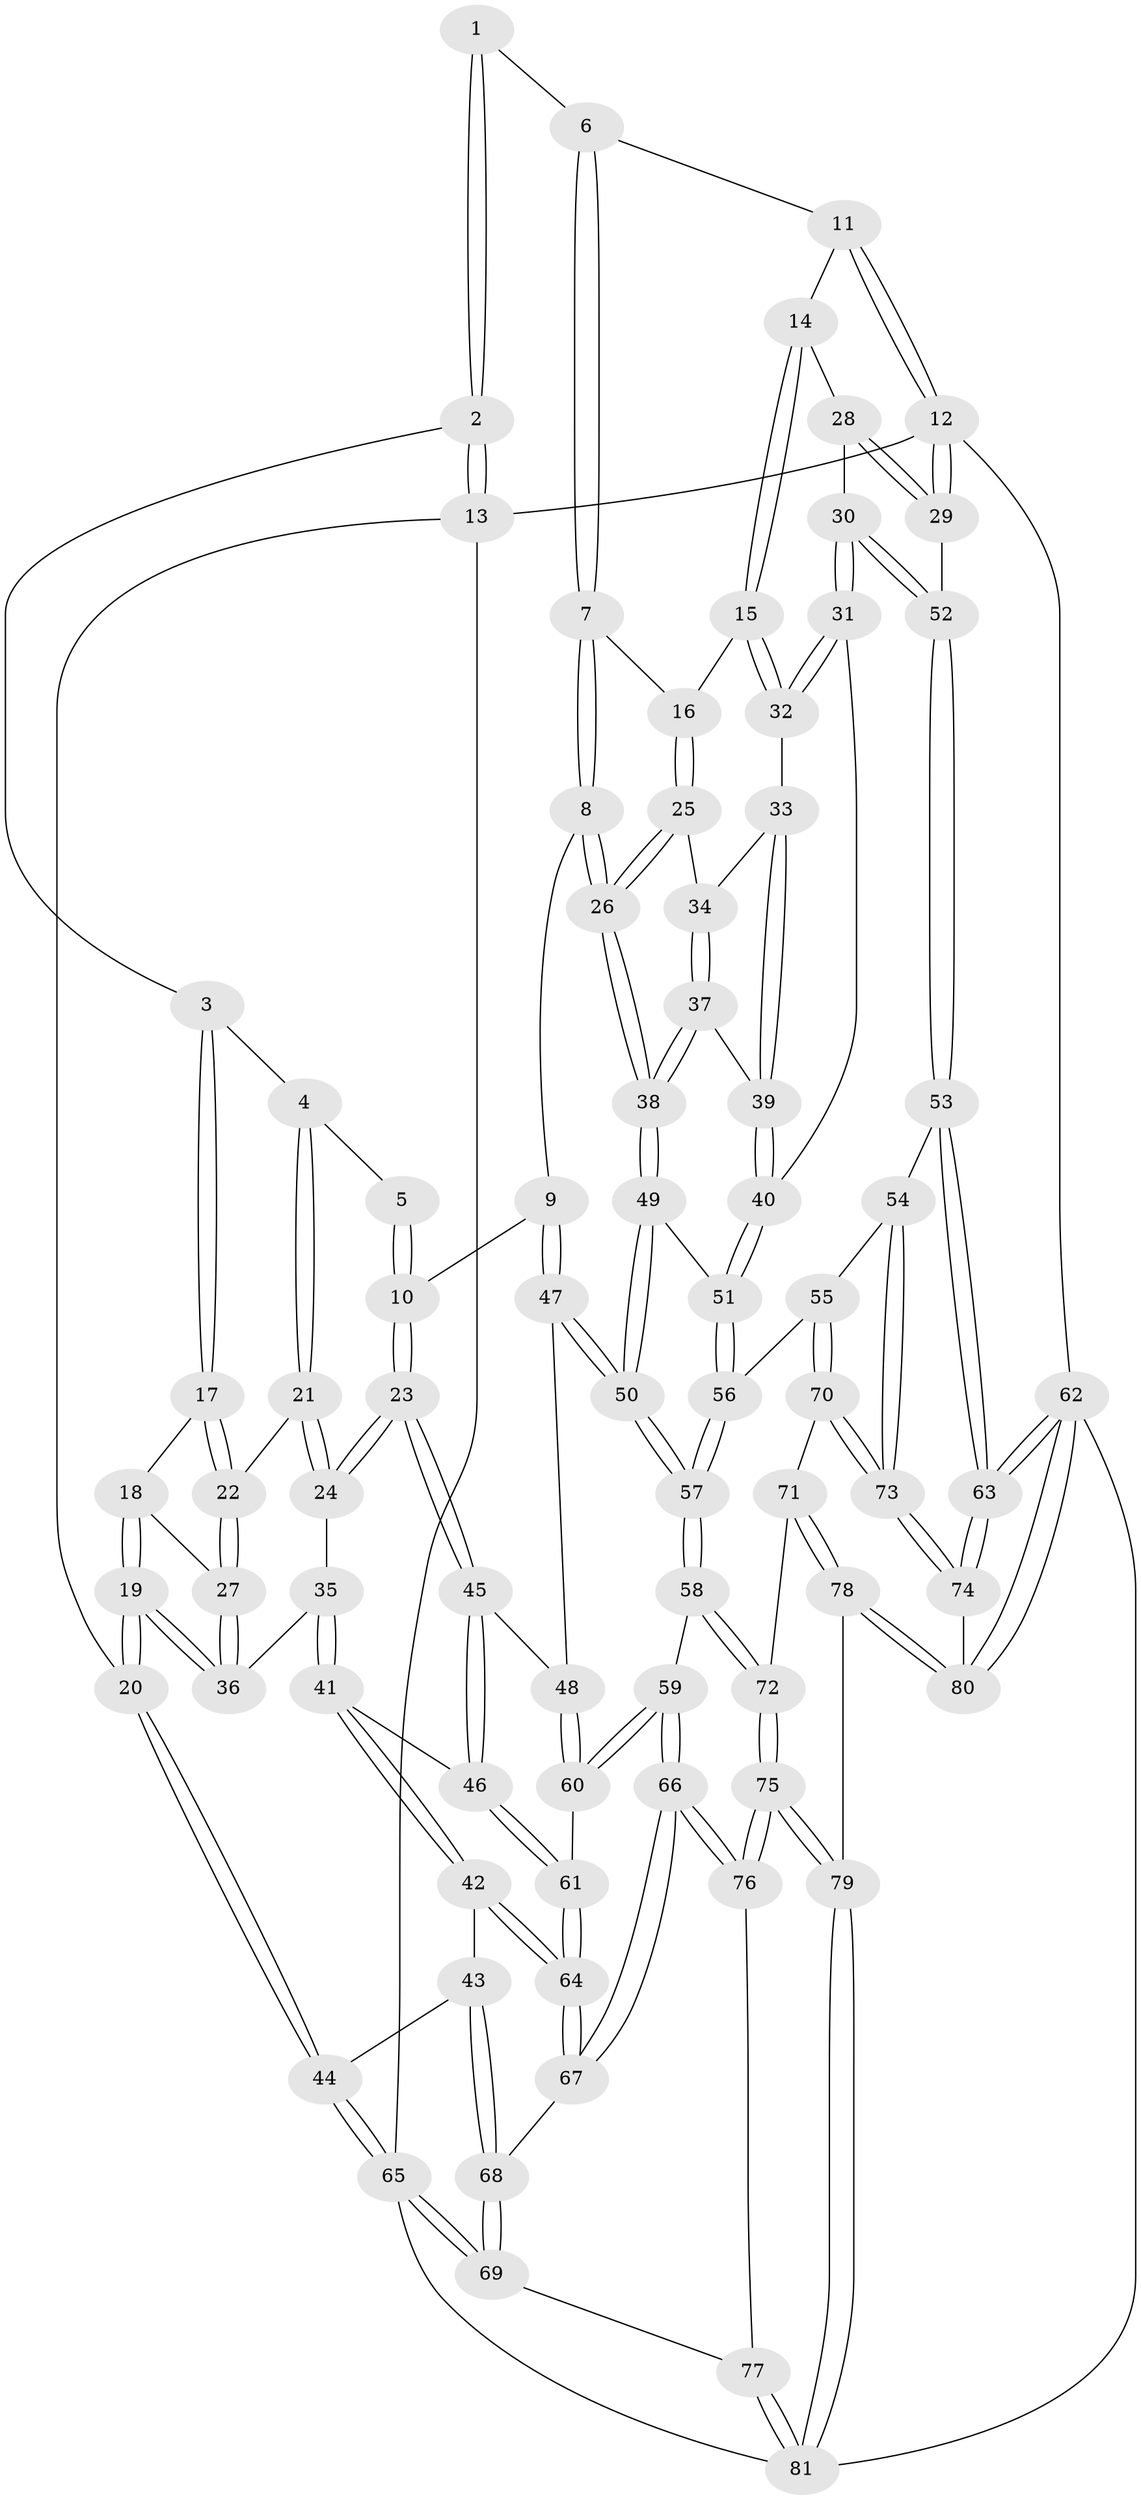 // Generated by graph-tools (version 1.1) at 2025/11/02/27/25 16:11:55]
// undirected, 81 vertices, 199 edges
graph export_dot {
graph [start="1"]
  node [color=gray90,style=filled];
  1 [pos="+0.38822438220530875+0"];
  2 [pos="+0+0"];
  3 [pos="+0.11762194555638156+0"];
  4 [pos="+0.2709541705733678+0.039164517591319004"];
  5 [pos="+0.3639246702536518+0"];
  6 [pos="+0.5994668824455915+0"];
  7 [pos="+0.5976587303673251+0"];
  8 [pos="+0.53069138141658+0.14766834713649563"];
  9 [pos="+0.4276373884034434+0.1478870051584009"];
  10 [pos="+0.40416662361130223+0.14337647998408046"];
  11 [pos="+0.6691014153127132+0"];
  12 [pos="+1+0"];
  13 [pos="+0+0"];
  14 [pos="+0.8027782302388928+0.08770826944620007"];
  15 [pos="+0.7883943707850382+0.09771734088844644"];
  16 [pos="+0.6872262300784502+0.050924128468150955"];
  17 [pos="+0.1524751523491349+0.03501461710686292"];
  18 [pos="+0.12855021064859817+0.07978989122104108"];
  19 [pos="+0+0.247332352838577"];
  20 [pos="+0+0.2906580047167978"];
  21 [pos="+0.25110611128514543+0.10432044432053922"];
  22 [pos="+0.24493306138342055+0.10440507475544054"];
  23 [pos="+0.35421591032497596+0.16417799009728226"];
  24 [pos="+0.30297024346250634+0.14088164042357776"];
  25 [pos="+0.6446673588453093+0.14996114807124708"];
  26 [pos="+0.5380421746999591+0.15471181005888535"];
  27 [pos="+0.18152775816248015+0.15544096939209348"];
  28 [pos="+0.805624122468982+0.0877555064312185"];
  29 [pos="+1+0"];
  30 [pos="+1+0.2376864530130876"];
  31 [pos="+0.8282416467738946+0.288476560042861"];
  32 [pos="+0.7463515027790408+0.1615517036743174"];
  33 [pos="+0.7250928801675901+0.1645421383898588"];
  34 [pos="+0.6568604718429768+0.15451765786222907"];
  35 [pos="+0.2152929074721845+0.218084893097165"];
  36 [pos="+0.17818151145974034+0.1594693111628282"];
  37 [pos="+0.6757333054316839+0.2774589030326876"];
  38 [pos="+0.5637546403587836+0.30512028706339994"];
  39 [pos="+0.6905641256780446+0.2786343752042881"];
  40 [pos="+0.7877514348417197+0.3306627673015242"];
  41 [pos="+0.21851610163418592+0.36804198836334306"];
  42 [pos="+0.09390871856009436+0.37317856796236015"];
  43 [pos="+0+0.35359359816576624"];
  44 [pos="+0+0.34336017315640427"];
  45 [pos="+0.28658840452988527+0.3639215046529883"];
  46 [pos="+0.2531464193940128+0.3737581450229034"];
  47 [pos="+0.4377832384602646+0.3779263178993085"];
  48 [pos="+0.3506264787422148+0.38326363035269956"];
  49 [pos="+0.5590663294596204+0.3213552774871968"];
  50 [pos="+0.515814188118726+0.38908679164982285"];
  51 [pos="+0.7677542478611591+0.3978799714611813"];
  52 [pos="+1+0.24029638814855175"];
  53 [pos="+1+0.5454984450568988"];
  54 [pos="+0.9052014766497806+0.5597871936299971"];
  55 [pos="+0.7807675254765792+0.5202998984308553"];
  56 [pos="+0.7683979391407613+0.5148201675175798"];
  57 [pos="+0.5958574547994797+0.5734504071433277"];
  58 [pos="+0.5557918325951606+0.6422040589352412"];
  59 [pos="+0.45276646366297646+0.6587272106027255"];
  60 [pos="+0.391915407560798+0.5520367595793402"];
  61 [pos="+0.2648407877475182+0.5080527585999347"];
  62 [pos="+1+1"];
  63 [pos="+1+1"];
  64 [pos="+0.23163711947996138+0.6887071641525393"];
  65 [pos="+0+0.7918867661736211"];
  66 [pos="+0.29578418617775853+0.7454659426863185"];
  67 [pos="+0.2318699547034093+0.7047361165517848"];
  68 [pos="+0.18482177047238693+0.703630567979904"];
  69 [pos="+0+0.7846842654479843"];
  70 [pos="+0.7620494617420807+0.8165088087757911"];
  71 [pos="+0.6890013274307762+0.8022722788992829"];
  72 [pos="+0.6014546606372521+0.7292514990644852"];
  73 [pos="+0.8005727806833406+0.8296016639678372"];
  74 [pos="+0.8054209092636995+0.8344091449907196"];
  75 [pos="+0.44371817685499915+1"];
  76 [pos="+0.3000229165915434+0.8007011406788824"];
  77 [pos="+0.1730949993079706+0.9377778212438551"];
  78 [pos="+0.5500189467842183+1"];
  79 [pos="+0.472264325792584+1"];
  80 [pos="+0.639900674084931+1"];
  81 [pos="+0.12702939104050276+1"];
  1 -- 2;
  1 -- 2;
  1 -- 6;
  2 -- 3;
  2 -- 13;
  2 -- 13;
  3 -- 4;
  3 -- 17;
  3 -- 17;
  4 -- 5;
  4 -- 21;
  4 -- 21;
  5 -- 10;
  5 -- 10;
  6 -- 7;
  6 -- 7;
  6 -- 11;
  7 -- 8;
  7 -- 8;
  7 -- 16;
  8 -- 9;
  8 -- 26;
  8 -- 26;
  9 -- 10;
  9 -- 47;
  9 -- 47;
  10 -- 23;
  10 -- 23;
  11 -- 12;
  11 -- 12;
  11 -- 14;
  12 -- 13;
  12 -- 29;
  12 -- 29;
  12 -- 62;
  13 -- 20;
  13 -- 65;
  14 -- 15;
  14 -- 15;
  14 -- 28;
  15 -- 16;
  15 -- 32;
  15 -- 32;
  16 -- 25;
  16 -- 25;
  17 -- 18;
  17 -- 22;
  17 -- 22;
  18 -- 19;
  18 -- 19;
  18 -- 27;
  19 -- 20;
  19 -- 20;
  19 -- 36;
  19 -- 36;
  20 -- 44;
  20 -- 44;
  21 -- 22;
  21 -- 24;
  21 -- 24;
  22 -- 27;
  22 -- 27;
  23 -- 24;
  23 -- 24;
  23 -- 45;
  23 -- 45;
  24 -- 35;
  25 -- 26;
  25 -- 26;
  25 -- 34;
  26 -- 38;
  26 -- 38;
  27 -- 36;
  27 -- 36;
  28 -- 29;
  28 -- 29;
  28 -- 30;
  29 -- 52;
  30 -- 31;
  30 -- 31;
  30 -- 52;
  30 -- 52;
  31 -- 32;
  31 -- 32;
  31 -- 40;
  32 -- 33;
  33 -- 34;
  33 -- 39;
  33 -- 39;
  34 -- 37;
  34 -- 37;
  35 -- 36;
  35 -- 41;
  35 -- 41;
  37 -- 38;
  37 -- 38;
  37 -- 39;
  38 -- 49;
  38 -- 49;
  39 -- 40;
  39 -- 40;
  40 -- 51;
  40 -- 51;
  41 -- 42;
  41 -- 42;
  41 -- 46;
  42 -- 43;
  42 -- 64;
  42 -- 64;
  43 -- 44;
  43 -- 68;
  43 -- 68;
  44 -- 65;
  44 -- 65;
  45 -- 46;
  45 -- 46;
  45 -- 48;
  46 -- 61;
  46 -- 61;
  47 -- 48;
  47 -- 50;
  47 -- 50;
  48 -- 60;
  48 -- 60;
  49 -- 50;
  49 -- 50;
  49 -- 51;
  50 -- 57;
  50 -- 57;
  51 -- 56;
  51 -- 56;
  52 -- 53;
  52 -- 53;
  53 -- 54;
  53 -- 63;
  53 -- 63;
  54 -- 55;
  54 -- 73;
  54 -- 73;
  55 -- 56;
  55 -- 70;
  55 -- 70;
  56 -- 57;
  56 -- 57;
  57 -- 58;
  57 -- 58;
  58 -- 59;
  58 -- 72;
  58 -- 72;
  59 -- 60;
  59 -- 60;
  59 -- 66;
  59 -- 66;
  60 -- 61;
  61 -- 64;
  61 -- 64;
  62 -- 63;
  62 -- 63;
  62 -- 80;
  62 -- 80;
  62 -- 81;
  63 -- 74;
  63 -- 74;
  64 -- 67;
  64 -- 67;
  65 -- 69;
  65 -- 69;
  65 -- 81;
  66 -- 67;
  66 -- 67;
  66 -- 76;
  66 -- 76;
  67 -- 68;
  68 -- 69;
  68 -- 69;
  69 -- 77;
  70 -- 71;
  70 -- 73;
  70 -- 73;
  71 -- 72;
  71 -- 78;
  71 -- 78;
  72 -- 75;
  72 -- 75;
  73 -- 74;
  73 -- 74;
  74 -- 80;
  75 -- 76;
  75 -- 76;
  75 -- 79;
  75 -- 79;
  76 -- 77;
  77 -- 81;
  77 -- 81;
  78 -- 79;
  78 -- 80;
  78 -- 80;
  79 -- 81;
  79 -- 81;
}
